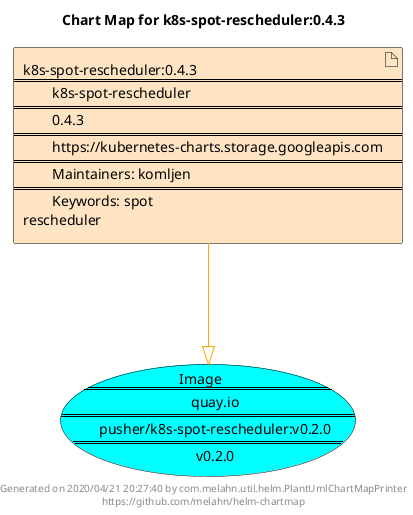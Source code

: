@startuml
skinparam linetype ortho
skinparam backgroundColor white
skinparam usecaseBorderColor black
skinparam usecaseArrowColor LightSlateGray
skinparam artifactBorderColor black
skinparam artifactArrowColor LightSlateGray

title Chart Map for k8s-spot-rescheduler:0.4.3

'There is one referenced Helm Chart
artifact "k8s-spot-rescheduler:0.4.3\n====\n\tk8s-spot-rescheduler\n====\n\t0.4.3\n====\n\thttps://kubernetes-charts.storage.googleapis.com\n====\n\tMaintainers: komljen\n====\n\tKeywords: spot\nrescheduler" as k8s_spot_rescheduler_0_4_3 #Bisque

'There is one referenced Docker Image
usecase "Image\n====\n\tquay.io\n====\n\tpusher/k8s-spot-rescheduler:v0.2.0\n====\n\tv0.2.0" as quay_io_pusher_k8s_spot_rescheduler_v0_2_0 #Cyan

'Chart Dependencies
k8s_spot_rescheduler_0_4_3--[#orange]-|>quay_io_pusher_k8s_spot_rescheduler_v0_2_0

center footer Generated on 2020/04/21 20:27:40 by com.melahn.util.helm.PlantUmlChartMapPrinter\nhttps://github.com/melahn/helm-chartmap
@enduml
